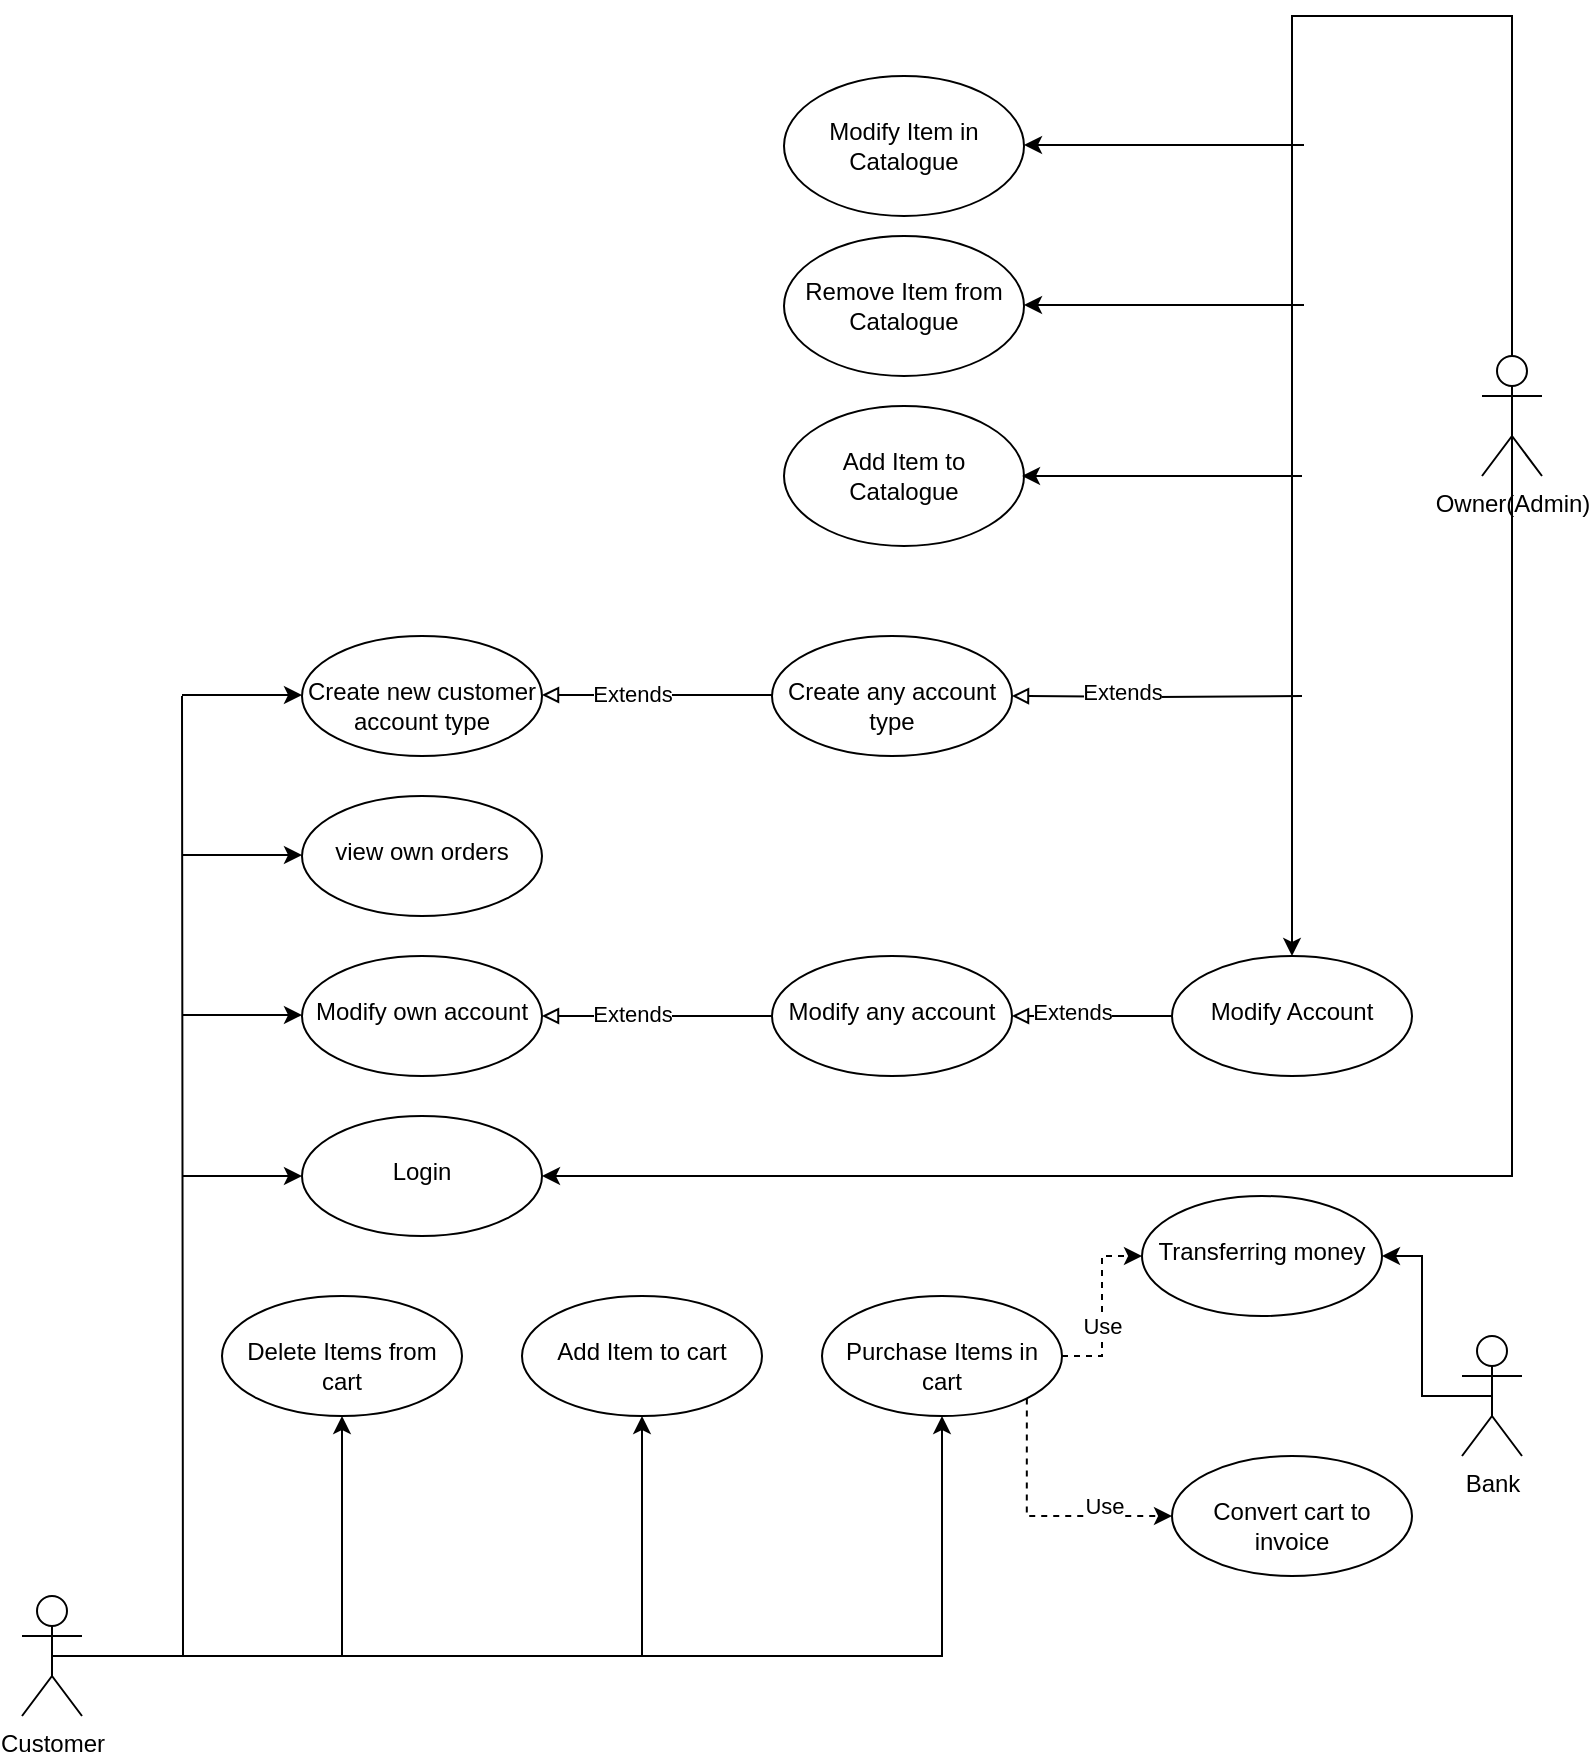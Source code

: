 <mxfile version="15.9.4"><diagram id="42ImDpfs45ouquaM2L7R" name="Page-1"><mxGraphModel dx="1040" dy="1731" grid="1" gridSize="10" guides="1" tooltips="1" connect="1" arrows="1" fold="1" page="1" pageScale="1" pageWidth="827" pageHeight="1169" math="0" shadow="0"><root><mxCell id="0"/><mxCell id="1" parent="0"/><mxCell id="eKnHIS35S7CTJjLXvh2Y-10" value="" style="edgeStyle=orthogonalEdgeStyle;rounded=0;orthogonalLoop=1;jettySize=auto;html=1;" edge="1" parent="1" source="eKnHIS35S7CTJjLXvh2Y-5" target="eKnHIS35S7CTJjLXvh2Y-9"><mxGeometry relative="1" as="geometry"/></mxCell><mxCell id="eKnHIS35S7CTJjLXvh2Y-12" value="" style="edgeStyle=orthogonalEdgeStyle;rounded=0;orthogonalLoop=1;jettySize=auto;html=1;" edge="1" parent="1" source="eKnHIS35S7CTJjLXvh2Y-5" target="eKnHIS35S7CTJjLXvh2Y-11"><mxGeometry relative="1" as="geometry"/></mxCell><mxCell id="eKnHIS35S7CTJjLXvh2Y-14" value="" style="edgeStyle=orthogonalEdgeStyle;rounded=0;orthogonalLoop=1;jettySize=auto;html=1;" edge="1" parent="1" source="eKnHIS35S7CTJjLXvh2Y-5" target="eKnHIS35S7CTJjLXvh2Y-13"><mxGeometry relative="1" as="geometry"/></mxCell><mxCell id="eKnHIS35S7CTJjLXvh2Y-28" style="edgeStyle=orthogonalEdgeStyle;rounded=0;orthogonalLoop=1;jettySize=auto;html=1;exitX=0.5;exitY=0.5;exitDx=0;exitDy=0;exitPerimeter=0;endArrow=none;endFill=0;" edge="1" parent="1" source="eKnHIS35S7CTJjLXvh2Y-5"><mxGeometry relative="1" as="geometry"><mxPoint x="130" y="110" as="targetPoint"/></mxGeometry></mxCell><mxCell id="eKnHIS35S7CTJjLXvh2Y-5" value="Customer" style="shape=umlActor;verticalLabelPosition=bottom;verticalAlign=top;html=1;" vertex="1" parent="1"><mxGeometry x="50" y="560" width="30" height="60" as="geometry"/></mxCell><mxCell id="eKnHIS35S7CTJjLXvh2Y-9" value="&lt;br&gt;Add Item to cart" style="ellipse;whiteSpace=wrap;html=1;verticalAlign=top;" vertex="1" parent="1"><mxGeometry x="300" y="410" width="120" height="60" as="geometry"/></mxCell><mxCell id="eKnHIS35S7CTJjLXvh2Y-11" value="&lt;br&gt;Delete Items from cart" style="ellipse;whiteSpace=wrap;html=1;verticalAlign=top;" vertex="1" parent="1"><mxGeometry x="150" y="410" width="120" height="60" as="geometry"/></mxCell><mxCell id="eKnHIS35S7CTJjLXvh2Y-18" value="" style="edgeStyle=orthogonalEdgeStyle;rounded=0;orthogonalLoop=1;jettySize=auto;html=1;dashed=1;" edge="1" parent="1" source="eKnHIS35S7CTJjLXvh2Y-13" target="eKnHIS35S7CTJjLXvh2Y-17"><mxGeometry relative="1" as="geometry"/></mxCell><mxCell id="eKnHIS35S7CTJjLXvh2Y-22" value="Use" style="edgeLabel;html=1;align=center;verticalAlign=middle;resizable=0;points=[];" vertex="1" connectable="0" parent="eKnHIS35S7CTJjLXvh2Y-18"><mxGeometry x="-0.213" relative="1" as="geometry"><mxPoint as="offset"/></mxGeometry></mxCell><mxCell id="eKnHIS35S7CTJjLXvh2Y-20" value="" style="edgeStyle=orthogonalEdgeStyle;rounded=0;orthogonalLoop=1;jettySize=auto;html=1;dashed=1;exitX=1;exitY=1;exitDx=0;exitDy=0;" edge="1" parent="1" source="eKnHIS35S7CTJjLXvh2Y-13" target="eKnHIS35S7CTJjLXvh2Y-19"><mxGeometry relative="1" as="geometry"><Array as="points"><mxPoint x="552" y="520"/></Array></mxGeometry></mxCell><mxCell id="eKnHIS35S7CTJjLXvh2Y-23" value="Use" style="edgeLabel;html=1;align=center;verticalAlign=middle;resizable=0;points=[];" vertex="1" connectable="0" parent="eKnHIS35S7CTJjLXvh2Y-20"><mxGeometry x="-0.275" y="-2" relative="1" as="geometry"><mxPoint x="40" y="6" as="offset"/></mxGeometry></mxCell><mxCell id="eKnHIS35S7CTJjLXvh2Y-13" value="&lt;br&gt;Purchase Items in cart" style="ellipse;whiteSpace=wrap;html=1;verticalAlign=top;" vertex="1" parent="1"><mxGeometry x="450" y="410" width="120" height="60" as="geometry"/></mxCell><mxCell id="eKnHIS35S7CTJjLXvh2Y-17" value="&lt;br&gt;Transferring money" style="ellipse;whiteSpace=wrap;html=1;verticalAlign=top;" vertex="1" parent="1"><mxGeometry x="610" y="360" width="120" height="60" as="geometry"/></mxCell><mxCell id="eKnHIS35S7CTJjLXvh2Y-19" value="&lt;br&gt;Convert cart to invoice" style="ellipse;whiteSpace=wrap;html=1;verticalAlign=top;" vertex="1" parent="1"><mxGeometry x="625" y="490" width="120" height="60" as="geometry"/></mxCell><mxCell id="eKnHIS35S7CTJjLXvh2Y-24" value="&lt;br&gt;Login" style="ellipse;whiteSpace=wrap;html=1;verticalAlign=top;" vertex="1" parent="1"><mxGeometry x="190" y="320" width="120" height="60" as="geometry"/></mxCell><mxCell id="eKnHIS35S7CTJjLXvh2Y-27" value="&lt;br&gt;Modify own account" style="ellipse;whiteSpace=wrap;html=1;verticalAlign=top;" vertex="1" parent="1"><mxGeometry x="190" y="240" width="120" height="60" as="geometry"/></mxCell><mxCell id="eKnHIS35S7CTJjLXvh2Y-32" value="" style="endArrow=classic;html=1;rounded=0;entryX=0;entryY=0.5;entryDx=0;entryDy=0;" edge="1" parent="1" target="eKnHIS35S7CTJjLXvh2Y-24"><mxGeometry width="50" height="50" relative="1" as="geometry"><mxPoint x="130" y="350" as="sourcePoint"/><mxPoint x="480" y="330" as="targetPoint"/></mxGeometry></mxCell><mxCell id="eKnHIS35S7CTJjLXvh2Y-33" value="" style="endArrow=classic;html=1;rounded=0;entryX=0;entryY=0.5;entryDx=0;entryDy=0;" edge="1" parent="1"><mxGeometry width="50" height="50" relative="1" as="geometry"><mxPoint x="130" y="269.5" as="sourcePoint"/><mxPoint x="190" y="269.5" as="targetPoint"/></mxGeometry></mxCell><mxCell id="eKnHIS35S7CTJjLXvh2Y-34" value="&lt;br&gt;view own orders" style="ellipse;whiteSpace=wrap;html=1;verticalAlign=top;" vertex="1" parent="1"><mxGeometry x="190" y="160" width="120" height="60" as="geometry"/></mxCell><mxCell id="eKnHIS35S7CTJjLXvh2Y-35" value="" style="endArrow=classic;html=1;rounded=0;entryX=0;entryY=0.5;entryDx=0;entryDy=0;" edge="1" parent="1"><mxGeometry width="50" height="50" relative="1" as="geometry"><mxPoint x="130" y="189.5" as="sourcePoint"/><mxPoint x="190" y="189.5" as="targetPoint"/></mxGeometry></mxCell><mxCell id="eKnHIS35S7CTJjLXvh2Y-38" value="" style="edgeStyle=orthogonalEdgeStyle;rounded=0;orthogonalLoop=1;jettySize=auto;html=1;" edge="1" parent="1" source="eKnHIS35S7CTJjLXvh2Y-36" target="eKnHIS35S7CTJjLXvh2Y-37"><mxGeometry relative="1" as="geometry"><Array as="points"><mxPoint x="795" y="-230"/><mxPoint x="685" y="-230"/></Array></mxGeometry></mxCell><mxCell id="eKnHIS35S7CTJjLXvh2Y-59" style="edgeStyle=orthogonalEdgeStyle;rounded=0;orthogonalLoop=1;jettySize=auto;html=1;exitX=0.5;exitY=0.5;exitDx=0;exitDy=0;exitPerimeter=0;entryX=1;entryY=0.5;entryDx=0;entryDy=0;endArrow=classic;endFill=1;strokeColor=#000000;" edge="1" parent="1" source="eKnHIS35S7CTJjLXvh2Y-36" target="eKnHIS35S7CTJjLXvh2Y-24"><mxGeometry relative="1" as="geometry"><Array as="points"><mxPoint x="795" y="350"/></Array></mxGeometry></mxCell><mxCell id="eKnHIS35S7CTJjLXvh2Y-36" value="Owner(Admin)" style="shape=umlActor;verticalLabelPosition=bottom;verticalAlign=top;html=1;outlineConnect=0;" vertex="1" parent="1"><mxGeometry x="780" y="-60" width="30" height="60" as="geometry"/></mxCell><mxCell id="eKnHIS35S7CTJjLXvh2Y-40" value="" style="edgeStyle=orthogonalEdgeStyle;rounded=0;orthogonalLoop=1;jettySize=auto;html=1;endArrow=block;endFill=0;" edge="1" parent="1" source="eKnHIS35S7CTJjLXvh2Y-37" target="eKnHIS35S7CTJjLXvh2Y-39"><mxGeometry relative="1" as="geometry"/></mxCell><mxCell id="eKnHIS35S7CTJjLXvh2Y-43" value="Extends" style="edgeLabel;html=1;align=center;verticalAlign=middle;resizable=0;points=[];" vertex="1" connectable="0" parent="eKnHIS35S7CTJjLXvh2Y-40"><mxGeometry x="0.25" y="-2" relative="1" as="geometry"><mxPoint as="offset"/></mxGeometry></mxCell><mxCell id="eKnHIS35S7CTJjLXvh2Y-37" value="&lt;br&gt;Modify Account" style="ellipse;whiteSpace=wrap;html=1;verticalAlign=top;" vertex="1" parent="1"><mxGeometry x="625" y="240" width="120" height="60" as="geometry"/></mxCell><mxCell id="eKnHIS35S7CTJjLXvh2Y-41" style="edgeStyle=orthogonalEdgeStyle;rounded=0;orthogonalLoop=1;jettySize=auto;html=1;exitX=0;exitY=0.5;exitDx=0;exitDy=0;entryX=1;entryY=0.5;entryDx=0;entryDy=0;endArrow=block;endFill=0;" edge="1" parent="1" source="eKnHIS35S7CTJjLXvh2Y-39" target="eKnHIS35S7CTJjLXvh2Y-27"><mxGeometry relative="1" as="geometry"/></mxCell><mxCell id="eKnHIS35S7CTJjLXvh2Y-42" value="Extends" style="edgeLabel;html=1;align=center;verticalAlign=middle;resizable=0;points=[];" vertex="1" connectable="0" parent="eKnHIS35S7CTJjLXvh2Y-41"><mxGeometry x="0.217" y="-1" relative="1" as="geometry"><mxPoint as="offset"/></mxGeometry></mxCell><mxCell id="eKnHIS35S7CTJjLXvh2Y-39" value="&lt;br&gt;Modify any account" style="ellipse;whiteSpace=wrap;html=1;verticalAlign=top;" vertex="1" parent="1"><mxGeometry x="425" y="240" width="120" height="60" as="geometry"/></mxCell><mxCell id="eKnHIS35S7CTJjLXvh2Y-44" value="&lt;br&gt;Create new customer account type" style="ellipse;whiteSpace=wrap;html=1;verticalAlign=top;" vertex="1" parent="1"><mxGeometry x="190" y="80" width="120" height="60" as="geometry"/></mxCell><mxCell id="eKnHIS35S7CTJjLXvh2Y-45" value="" style="endArrow=classic;html=1;rounded=0;entryX=0;entryY=0.5;entryDx=0;entryDy=0;" edge="1" parent="1"><mxGeometry width="50" height="50" relative="1" as="geometry"><mxPoint x="130" y="109.5" as="sourcePoint"/><mxPoint x="190" y="109.5" as="targetPoint"/></mxGeometry></mxCell><mxCell id="eKnHIS35S7CTJjLXvh2Y-46" value="&lt;br&gt;Create any account type" style="ellipse;whiteSpace=wrap;html=1;verticalAlign=top;" vertex="1" parent="1"><mxGeometry x="425" y="80" width="120" height="60" as="geometry"/></mxCell><mxCell id="eKnHIS35S7CTJjLXvh2Y-47" style="edgeStyle=orthogonalEdgeStyle;rounded=0;orthogonalLoop=1;jettySize=auto;html=1;exitX=0;exitY=0.5;exitDx=0;exitDy=0;entryX=1;entryY=0.5;entryDx=0;entryDy=0;endArrow=block;endFill=0;" edge="1" parent="1"><mxGeometry relative="1" as="geometry"><mxPoint x="425" y="109.5" as="sourcePoint"/><mxPoint x="310" y="109.5" as="targetPoint"/></mxGeometry></mxCell><mxCell id="eKnHIS35S7CTJjLXvh2Y-48" value="Extends" style="edgeLabel;html=1;align=center;verticalAlign=middle;resizable=0;points=[];" vertex="1" connectable="0" parent="eKnHIS35S7CTJjLXvh2Y-47"><mxGeometry x="0.217" y="-1" relative="1" as="geometry"><mxPoint as="offset"/></mxGeometry></mxCell><mxCell id="eKnHIS35S7CTJjLXvh2Y-49" value="" style="edgeStyle=orthogonalEdgeStyle;rounded=0;orthogonalLoop=1;jettySize=auto;html=1;endArrow=block;endFill=0;entryX=1;entryY=0.5;entryDx=0;entryDy=0;" edge="1" parent="1" target="eKnHIS35S7CTJjLXvh2Y-46"><mxGeometry relative="1" as="geometry"><mxPoint x="690" y="110" as="sourcePoint"/><mxPoint x="600" y="109.5" as="targetPoint"/></mxGeometry></mxCell><mxCell id="eKnHIS35S7CTJjLXvh2Y-50" value="Extends" style="edgeLabel;html=1;align=center;verticalAlign=middle;resizable=0;points=[];" vertex="1" connectable="0" parent="eKnHIS35S7CTJjLXvh2Y-49"><mxGeometry x="0.25" y="-2" relative="1" as="geometry"><mxPoint as="offset"/></mxGeometry></mxCell><mxCell id="eKnHIS35S7CTJjLXvh2Y-54" value="&lt;br&gt;Add Item to Catalogue" style="ellipse;whiteSpace=wrap;html=1;verticalAlign=top;" vertex="1" parent="1"><mxGeometry x="431" y="-35" width="120" height="70" as="geometry"/></mxCell><mxCell id="eKnHIS35S7CTJjLXvh2Y-53" value="" style="endArrow=classic;html=1;rounded=0;strokeColor=#000000;" edge="1" parent="1"><mxGeometry width="50" height="50" relative="1" as="geometry"><mxPoint x="690" as="sourcePoint"/><mxPoint x="550" as="targetPoint"/></mxGeometry></mxCell><mxCell id="eKnHIS35S7CTJjLXvh2Y-55" value="&lt;br&gt;Remove Item from Catalogue" style="ellipse;whiteSpace=wrap;html=1;verticalAlign=top;" vertex="1" parent="1"><mxGeometry x="431" y="-120" width="120" height="70" as="geometry"/></mxCell><mxCell id="eKnHIS35S7CTJjLXvh2Y-56" value="&lt;br&gt;Modify Item in Catalogue" style="ellipse;whiteSpace=wrap;html=1;verticalAlign=top;" vertex="1" parent="1"><mxGeometry x="431" y="-200" width="120" height="70" as="geometry"/></mxCell><mxCell id="eKnHIS35S7CTJjLXvh2Y-57" value="" style="endArrow=classic;html=1;rounded=0;strokeColor=#000000;" edge="1" parent="1"><mxGeometry width="50" height="50" relative="1" as="geometry"><mxPoint x="691" y="-85.5" as="sourcePoint"/><mxPoint x="551" y="-85.5" as="targetPoint"/></mxGeometry></mxCell><mxCell id="eKnHIS35S7CTJjLXvh2Y-58" value="" style="endArrow=classic;html=1;rounded=0;strokeColor=#000000;" edge="1" parent="1"><mxGeometry width="50" height="50" relative="1" as="geometry"><mxPoint x="691" y="-165.5" as="sourcePoint"/><mxPoint x="551" y="-165.5" as="targetPoint"/></mxGeometry></mxCell><mxCell id="eKnHIS35S7CTJjLXvh2Y-61" style="edgeStyle=orthogonalEdgeStyle;rounded=0;orthogonalLoop=1;jettySize=auto;html=1;exitX=0.5;exitY=0.5;exitDx=0;exitDy=0;exitPerimeter=0;entryX=1;entryY=0.5;entryDx=0;entryDy=0;endArrow=classic;endFill=1;strokeColor=#000000;" edge="1" parent="1" source="eKnHIS35S7CTJjLXvh2Y-60" target="eKnHIS35S7CTJjLXvh2Y-17"><mxGeometry relative="1" as="geometry"/></mxCell><mxCell id="eKnHIS35S7CTJjLXvh2Y-60" value="Bank" style="shape=umlActor;verticalLabelPosition=bottom;verticalAlign=top;html=1;outlineConnect=0;" vertex="1" parent="1"><mxGeometry x="770" y="430" width="30" height="60" as="geometry"/></mxCell></root></mxGraphModel></diagram></mxfile>